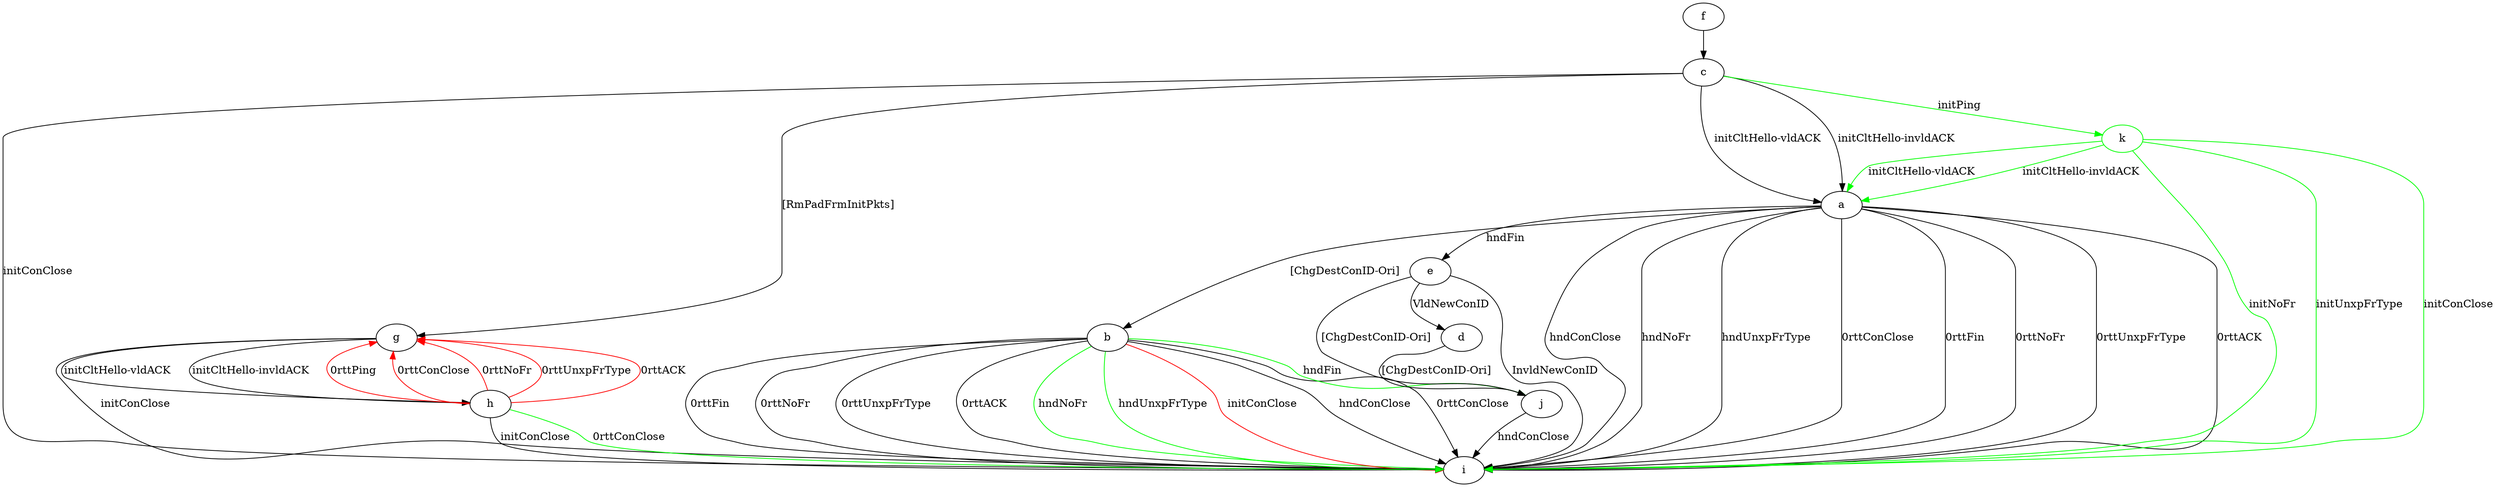 digraph "" {
	a -> b	[key=0,
		label="[ChgDestConID-Ori] "];
	a -> e	[key=0,
		label="hndFin "];
	a -> i	[key=0,
		label="hndConClose "];
	a -> i	[key=1,
		label="hndNoFr "];
	a -> i	[key=2,
		label="hndUnxpFrType "];
	a -> i	[key=3,
		label="0rttConClose "];
	a -> i	[key=4,
		label="0rttFin "];
	a -> i	[key=5,
		label="0rttNoFr "];
	a -> i	[key=6,
		label="0rttUnxpFrType "];
	a -> i	[key=7,
		label="0rttACK "];
	b -> i	[key=0,
		label="hndConClose "];
	b -> i	[key=1,
		label="0rttConClose "];
	b -> i	[key=2,
		label="0rttFin "];
	b -> i	[key=3,
		label="0rttNoFr "];
	b -> i	[key=4,
		label="0rttUnxpFrType "];
	b -> i	[key=5,
		label="0rttACK "];
	b -> i	[key=6,
		color=green,
		label="hndNoFr "];
	b -> i	[key=7,
		color=green,
		label="hndUnxpFrType "];
	b -> i	[key=8,
		color=red,
		label="initConClose "];
	b -> j	[key=0,
		color=green,
		label="hndFin "];
	c -> a	[key=0,
		label="initCltHello-vldACK "];
	c -> a	[key=1,
		label="initCltHello-invldACK "];
	c -> g	[key=0,
		label="[RmPadFrmInitPkts] "];
	c -> i	[key=0,
		label="initConClose "];
	k	[color=green];
	c -> k	[key=0,
		color=green,
		label="initPing "];
	d -> j	[key=0,
		label="[ChgDestConID-Ori] "];
	e -> d	[key=0,
		label="VldNewConID "];
	e -> i	[key=0,
		label="InvldNewConID "];
	e -> j	[key=0,
		label="[ChgDestConID-Ori] "];
	f -> c	[key=0];
	g -> h	[key=0,
		label="initCltHello-vldACK "];
	g -> h	[key=1,
		label="initCltHello-invldACK "];
	g -> i	[key=0,
		label="initConClose "];
	h -> g	[key=0,
		color=red,
		label="0rttPing "];
	h -> g	[key=1,
		color=red,
		label="0rttConClose "];
	h -> g	[key=2,
		color=red,
		label="0rttNoFr "];
	h -> g	[key=3,
		color=red,
		label="0rttUnxpFrType "];
	h -> g	[key=4,
		color=red,
		label="0rttACK "];
	h -> i	[key=0,
		label="initConClose "];
	h -> i	[key=1,
		color=green,
		label="0rttConClose "];
	j -> i	[key=0,
		label="hndConClose "];
	k -> a	[key=0,
		color=green,
		label="initCltHello-vldACK "];
	k -> a	[key=1,
		color=green,
		label="initCltHello-invldACK "];
	k -> i	[key=0,
		color=green,
		label="initConClose "];
	k -> i	[key=1,
		color=green,
		label="initNoFr "];
	k -> i	[key=2,
		color=green,
		label="initUnxpFrType "];
}
